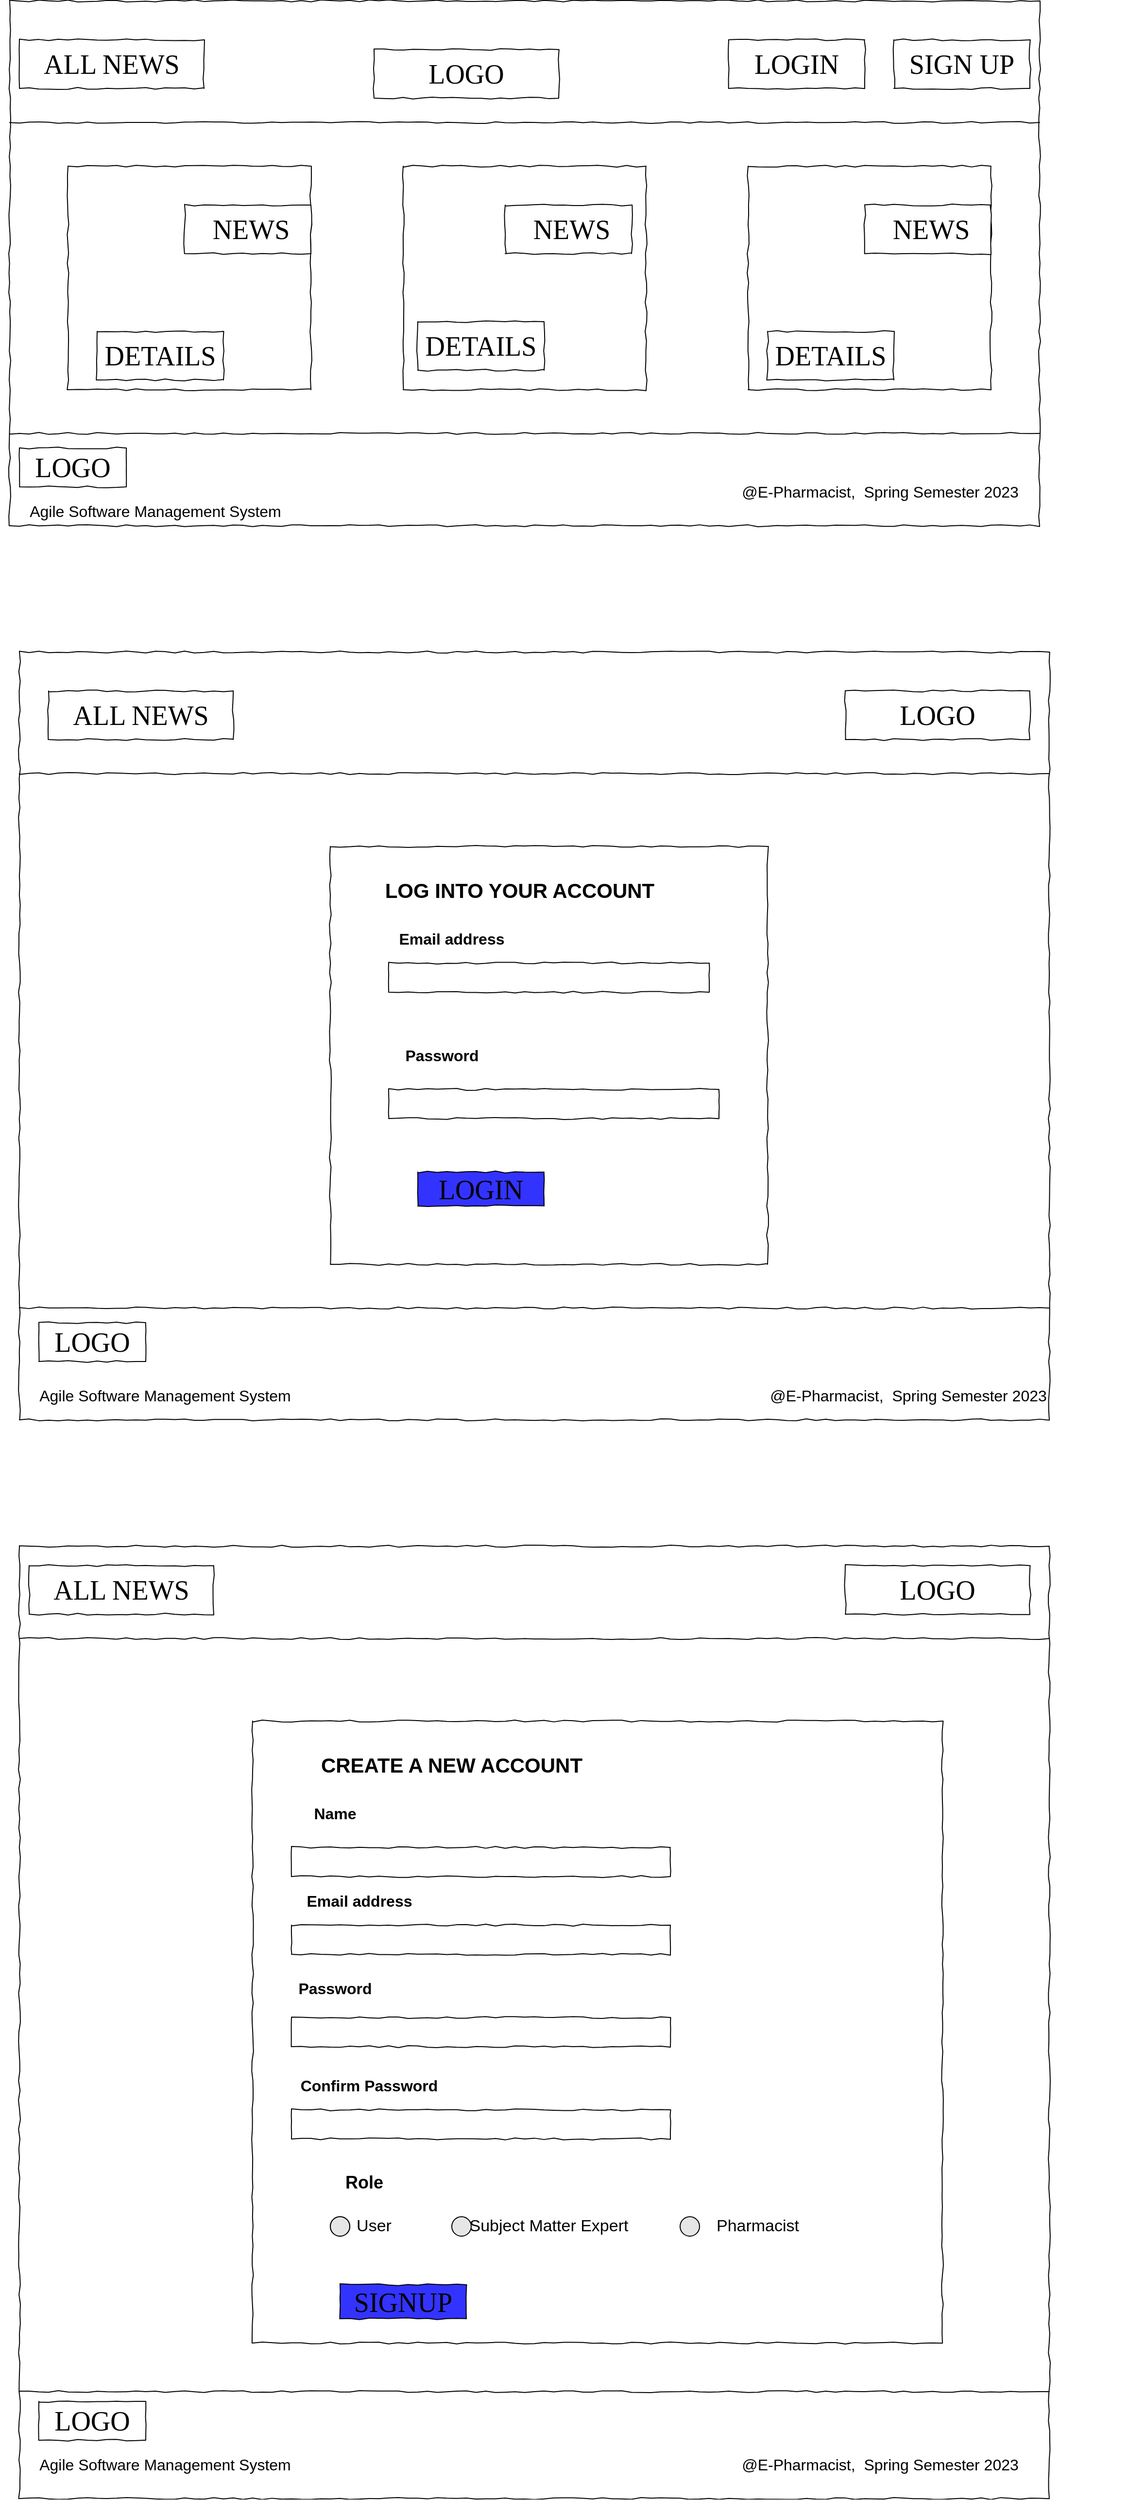 <mxfile version="21.0.6" type="gitlab">
  <diagram name="Page-1" id="03018318-947c-dd8e-b7a3-06fadd420f32">
    <mxGraphModel dx="1982" dy="1194" grid="1" gridSize="10" guides="1" tooltips="1" connect="1" arrows="1" fold="1" page="1" pageScale="1" pageWidth="1100" pageHeight="850" background="none" math="0" shadow="0">
      <root>
        <mxCell id="0" />
        <mxCell id="1" parent="0" />
        <mxCell id="677b7b8949515195-1" value="" style="whiteSpace=wrap;html=1;rounded=0;shadow=0;labelBackgroundColor=none;strokeColor=#000000;strokeWidth=1;fillColor=none;fontFamily=Verdana;fontSize=12;fontColor=#000000;align=center;comic=1;" parent="1" vertex="1">
          <mxGeometry x="80" y="20" width="1060" height="540" as="geometry" />
        </mxCell>
        <mxCell id="677b7b8949515195-2" value="ALL NEWS" style="whiteSpace=wrap;html=1;rounded=0;shadow=0;labelBackgroundColor=none;strokeWidth=1;fontFamily=Verdana;fontSize=28;align=center;comic=1;" parent="1" vertex="1">
          <mxGeometry x="90" y="60" width="190" height="50" as="geometry" />
        </mxCell>
        <mxCell id="677b7b8949515195-9" value="" style="line;strokeWidth=1;html=1;rounded=0;shadow=0;labelBackgroundColor=none;fillColor=none;fontFamily=Verdana;fontSize=14;fontColor=#000000;align=center;comic=1;" parent="1" vertex="1">
          <mxGeometry x="80" y="140" width="1060" height="10" as="geometry" />
        </mxCell>
        <mxCell id="KhCQIPUPEyG-kLh92zz_-6" value="LOGO" style="whiteSpace=wrap;html=1;rounded=0;shadow=0;labelBackgroundColor=none;strokeWidth=1;fontFamily=Verdana;fontSize=28;align=center;comic=1;" vertex="1" parent="1">
          <mxGeometry x="455" y="70" width="190" height="50" as="geometry" />
        </mxCell>
        <mxCell id="KhCQIPUPEyG-kLh92zz_-7" value="LOGIN" style="whiteSpace=wrap;html=1;rounded=0;shadow=0;labelBackgroundColor=none;strokeWidth=1;fontFamily=Verdana;fontSize=28;align=center;comic=1;" vertex="1" parent="1">
          <mxGeometry x="820" y="60" width="140" height="50" as="geometry" />
        </mxCell>
        <mxCell id="KhCQIPUPEyG-kLh92zz_-9" value="SIGN UP" style="whiteSpace=wrap;html=1;rounded=0;shadow=0;labelBackgroundColor=none;strokeWidth=1;fontFamily=Verdana;fontSize=28;align=center;comic=1;" vertex="1" parent="1">
          <mxGeometry x="990" y="60" width="140" height="50" as="geometry" />
        </mxCell>
        <mxCell id="KhCQIPUPEyG-kLh92zz_-10" value="" style="line;strokeWidth=1;html=1;rounded=0;shadow=0;labelBackgroundColor=none;fillColor=none;fontFamily=Verdana;fontSize=14;fontColor=#000000;align=center;comic=1;" vertex="1" parent="1">
          <mxGeometry x="80" y="460" width="1060" height="10" as="geometry" />
        </mxCell>
        <mxCell id="KhCQIPUPEyG-kLh92zz_-11" value="LOGO" style="whiteSpace=wrap;html=1;rounded=0;shadow=0;labelBackgroundColor=none;strokeWidth=1;fontFamily=Verdana;fontSize=28;align=center;comic=1;" vertex="1" parent="1">
          <mxGeometry x="90" y="480" width="110" height="40" as="geometry" />
        </mxCell>
        <mxCell id="KhCQIPUPEyG-kLh92zz_-12" value="" style="whiteSpace=wrap;html=1;rounded=0;shadow=0;labelBackgroundColor=none;strokeWidth=1;fontFamily=Verdana;fontSize=28;align=center;comic=1;fillColor=none;" vertex="1" parent="1">
          <mxGeometry x="140" y="190" width="250" height="230" as="geometry" />
        </mxCell>
        <mxCell id="KhCQIPUPEyG-kLh92zz_-13" value="" style="whiteSpace=wrap;html=1;rounded=0;shadow=0;labelBackgroundColor=none;strokeWidth=1;fontFamily=Verdana;fontSize=28;align=center;comic=1;fillColor=none;" vertex="1" parent="1">
          <mxGeometry x="485" y="190" width="250" height="230" as="geometry" />
        </mxCell>
        <mxCell id="KhCQIPUPEyG-kLh92zz_-14" value="" style="whiteSpace=wrap;html=1;rounded=0;shadow=0;labelBackgroundColor=none;strokeWidth=1;fontFamily=Verdana;fontSize=28;align=center;comic=1;fillColor=none;" vertex="1" parent="1">
          <mxGeometry x="840" y="190" width="250" height="230" as="geometry" />
        </mxCell>
        <mxCell id="KhCQIPUPEyG-kLh92zz_-17" value="&amp;nbsp;NEWS" style="whiteSpace=wrap;html=1;rounded=0;shadow=0;labelBackgroundColor=none;strokeWidth=1;fontFamily=Verdana;fontSize=28;align=center;comic=1;" vertex="1" parent="1">
          <mxGeometry x="260" y="230" width="130" height="50" as="geometry" />
        </mxCell>
        <mxCell id="KhCQIPUPEyG-kLh92zz_-18" value="DETAILS" style="whiteSpace=wrap;html=1;rounded=0;shadow=0;labelBackgroundColor=none;strokeWidth=1;fontFamily=Verdana;fontSize=28;align=center;comic=1;" vertex="1" parent="1">
          <mxGeometry x="170" y="360" width="130" height="50" as="geometry" />
        </mxCell>
        <mxCell id="KhCQIPUPEyG-kLh92zz_-19" value="DETAILS" style="whiteSpace=wrap;html=1;rounded=0;shadow=0;labelBackgroundColor=none;strokeWidth=1;fontFamily=Verdana;fontSize=28;align=center;comic=1;" vertex="1" parent="1">
          <mxGeometry x="860" y="360" width="130" height="50" as="geometry" />
        </mxCell>
        <mxCell id="KhCQIPUPEyG-kLh92zz_-20" value="DETAILS" style="whiteSpace=wrap;html=1;rounded=0;shadow=0;labelBackgroundColor=none;strokeWidth=1;fontFamily=Verdana;fontSize=28;align=center;comic=1;" vertex="1" parent="1">
          <mxGeometry x="500" y="350" width="130" height="50" as="geometry" />
        </mxCell>
        <mxCell id="KhCQIPUPEyG-kLh92zz_-21" value="&amp;nbsp;NEWS" style="whiteSpace=wrap;html=1;rounded=0;shadow=0;labelBackgroundColor=none;strokeWidth=1;fontFamily=Verdana;fontSize=28;align=center;comic=1;" vertex="1" parent="1">
          <mxGeometry x="960" y="230" width="130" height="50" as="geometry" />
        </mxCell>
        <mxCell id="KhCQIPUPEyG-kLh92zz_-22" value="&amp;nbsp;NEWS" style="whiteSpace=wrap;html=1;rounded=0;shadow=0;labelBackgroundColor=none;strokeWidth=1;fontFamily=Verdana;fontSize=28;align=center;comic=1;" vertex="1" parent="1">
          <mxGeometry x="590" y="230" width="130" height="50" as="geometry" />
        </mxCell>
        <mxCell id="KhCQIPUPEyG-kLh92zz_-23" style="edgeStyle=none;curved=1;rounded=0;orthogonalLoop=1;jettySize=auto;html=1;exitX=0.5;exitY=1;exitDx=0;exitDy=0;fontSize=12;startSize=8;endSize=8;" edge="1" parent="1" source="KhCQIPUPEyG-kLh92zz_-22" target="KhCQIPUPEyG-kLh92zz_-22">
          <mxGeometry relative="1" as="geometry" />
        </mxCell>
        <mxCell id="KhCQIPUPEyG-kLh92zz_-24" value="Agile Software Management System" style="text;html=1;strokeColor=none;fillColor=none;align=center;verticalAlign=middle;whiteSpace=wrap;rounded=0;fontSize=16;" vertex="1" parent="1">
          <mxGeometry x="70" y="530" width="320" height="30" as="geometry" />
        </mxCell>
        <mxCell id="KhCQIPUPEyG-kLh92zz_-25" value="@E-Pharmacist,&amp;nbsp; Spring Semester 2023" style="text;html=1;strokeColor=none;fillColor=none;align=center;verticalAlign=middle;whiteSpace=wrap;rounded=0;fontSize=16;" vertex="1" parent="1">
          <mxGeometry x="751" y="510" width="450" height="30" as="geometry" />
        </mxCell>
        <mxCell id="KhCQIPUPEyG-kLh92zz_-26" value="" style="whiteSpace=wrap;html=1;rounded=0;shadow=0;labelBackgroundColor=none;strokeColor=#000000;strokeWidth=1;fillColor=none;fontFamily=Verdana;fontSize=12;fontColor=#000000;align=center;comic=1;" vertex="1" parent="1">
          <mxGeometry x="90" y="690" width="1060" height="790" as="geometry" />
        </mxCell>
        <mxCell id="KhCQIPUPEyG-kLh92zz_-27" value="" style="line;strokeWidth=1;html=1;rounded=0;shadow=0;labelBackgroundColor=none;fillColor=none;fontFamily=Verdana;fontSize=14;fontColor=#000000;align=center;comic=1;" vertex="1" parent="1">
          <mxGeometry x="90" y="810" width="1060" height="10" as="geometry" />
        </mxCell>
        <mxCell id="KhCQIPUPEyG-kLh92zz_-28" value="ALL NEWS" style="whiteSpace=wrap;html=1;rounded=0;shadow=0;labelBackgroundColor=none;strokeWidth=1;fontFamily=Verdana;fontSize=28;align=center;comic=1;" vertex="1" parent="1">
          <mxGeometry x="120" y="730" width="190" height="50" as="geometry" />
        </mxCell>
        <mxCell id="KhCQIPUPEyG-kLh92zz_-29" value="LOGO" style="whiteSpace=wrap;html=1;rounded=0;shadow=0;labelBackgroundColor=none;strokeWidth=1;fontFamily=Verdana;fontSize=28;align=center;comic=1;" vertex="1" parent="1">
          <mxGeometry x="940" y="730" width="190" height="50" as="geometry" />
        </mxCell>
        <mxCell id="KhCQIPUPEyG-kLh92zz_-30" value="" style="whiteSpace=wrap;html=1;rounded=0;shadow=0;labelBackgroundColor=none;strokeWidth=1;fontFamily=Verdana;fontSize=28;align=center;comic=1;fillColor=none;" vertex="1" parent="1">
          <mxGeometry x="410" y="890" width="450" height="430" as="geometry" />
        </mxCell>
        <mxCell id="KhCQIPUPEyG-kLh92zz_-31" value="LOGO" style="whiteSpace=wrap;html=1;rounded=0;shadow=0;labelBackgroundColor=none;strokeWidth=1;fontFamily=Verdana;fontSize=28;align=center;comic=1;" vertex="1" parent="1">
          <mxGeometry x="110" y="1380" width="110" height="40" as="geometry" />
        </mxCell>
        <mxCell id="KhCQIPUPEyG-kLh92zz_-32" value="" style="line;strokeWidth=1;html=1;rounded=0;shadow=0;labelBackgroundColor=none;fillColor=none;fontFamily=Verdana;fontSize=14;fontColor=#000000;align=center;comic=1;" vertex="1" parent="1">
          <mxGeometry x="90" y="1360" width="1060" height="10" as="geometry" />
        </mxCell>
        <mxCell id="KhCQIPUPEyG-kLh92zz_-33" value="Agile Software Management System" style="text;html=1;strokeColor=none;fillColor=none;align=center;verticalAlign=middle;whiteSpace=wrap;rounded=0;fontSize=16;" vertex="1" parent="1">
          <mxGeometry x="80" y="1440" width="320" height="30" as="geometry" />
        </mxCell>
        <mxCell id="KhCQIPUPEyG-kLh92zz_-34" value="@E-Pharmacist,&amp;nbsp; Spring Semester 2023" style="text;html=1;strokeColor=none;fillColor=none;align=center;verticalAlign=middle;whiteSpace=wrap;rounded=0;fontSize=16;" vertex="1" parent="1">
          <mxGeometry x="780" y="1440" width="450" height="30" as="geometry" />
        </mxCell>
        <mxCell id="KhCQIPUPEyG-kLh92zz_-35" value="&lt;font style=&quot;font-size: 21px;&quot;&gt;&lt;b&gt;CREATE A NEW ACCOUNT&lt;/b&gt;&lt;/font&gt;" style="text;html=1;strokeColor=none;fillColor=none;align=center;verticalAlign=middle;whiteSpace=wrap;rounded=0;fontSize=16;" vertex="1" parent="1">
          <mxGeometry x="365" y="1820" width="340" height="30" as="geometry" />
        </mxCell>
        <mxCell id="KhCQIPUPEyG-kLh92zz_-36" value="&lt;font style=&quot;font-size: 21px;&quot;&gt;&lt;b&gt;LOG INTO YOUR ACCOUNT&lt;/b&gt;&lt;/font&gt;" style="text;html=1;strokeColor=none;fillColor=none;align=center;verticalAlign=middle;whiteSpace=wrap;rounded=0;fontSize=16;" vertex="1" parent="1">
          <mxGeometry x="400" y="920" width="410" height="30" as="geometry" />
        </mxCell>
        <mxCell id="KhCQIPUPEyG-kLh92zz_-37" value="" style="whiteSpace=wrap;html=1;rounded=0;shadow=0;labelBackgroundColor=none;strokeWidth=1;fontFamily=Verdana;fontSize=28;align=center;comic=1;" vertex="1" parent="1">
          <mxGeometry x="470" y="1010" width="330" height="30" as="geometry" />
        </mxCell>
        <mxCell id="KhCQIPUPEyG-kLh92zz_-38" value="" style="whiteSpace=wrap;html=1;rounded=0;shadow=0;labelBackgroundColor=none;strokeWidth=1;fontFamily=Verdana;fontSize=28;align=center;comic=1;" vertex="1" parent="1">
          <mxGeometry x="470" y="1140" width="340" height="30" as="geometry" />
        </mxCell>
        <mxCell id="KhCQIPUPEyG-kLh92zz_-39" value="&lt;b&gt;Email address&lt;/b&gt;" style="text;html=1;strokeColor=none;fillColor=none;align=center;verticalAlign=middle;whiteSpace=wrap;rounded=0;fontSize=16;" vertex="1" parent="1">
          <mxGeometry x="430" y="970" width="210" height="30" as="geometry" />
        </mxCell>
        <mxCell id="KhCQIPUPEyG-kLh92zz_-41" value="&lt;b&gt;Password&lt;/b&gt;" style="text;html=1;strokeColor=none;fillColor=none;align=center;verticalAlign=middle;whiteSpace=wrap;rounded=0;fontSize=16;" vertex="1" parent="1">
          <mxGeometry x="450" y="1090" width="150" height="30" as="geometry" />
        </mxCell>
        <mxCell id="KhCQIPUPEyG-kLh92zz_-42" value="LOGIN" style="whiteSpace=wrap;html=1;rounded=0;shadow=0;labelBackgroundColor=none;strokeWidth=1;fontFamily=Verdana;fontSize=28;align=center;comic=1;fillColor=#3333FF;" vertex="1" parent="1">
          <mxGeometry x="500" y="1225" width="130" height="35" as="geometry" />
        </mxCell>
        <mxCell id="KhCQIPUPEyG-kLh92zz_-43" value="" style="whiteSpace=wrap;html=1;rounded=0;shadow=0;labelBackgroundColor=none;strokeColor=#000000;strokeWidth=1;fillColor=none;fontFamily=Verdana;fontSize=12;fontColor=#000000;align=center;comic=1;" vertex="1" parent="1">
          <mxGeometry x="90" y="1610" width="1060" height="980" as="geometry" />
        </mxCell>
        <mxCell id="KhCQIPUPEyG-kLh92zz_-44" value="" style="line;strokeWidth=1;html=1;rounded=0;shadow=0;labelBackgroundColor=none;fillColor=none;fontFamily=Verdana;fontSize=14;fontColor=#000000;align=center;comic=1;" vertex="1" parent="1">
          <mxGeometry x="90" y="2390" width="1060" height="180" as="geometry" />
        </mxCell>
        <mxCell id="KhCQIPUPEyG-kLh92zz_-45" value="" style="line;strokeWidth=1;html=1;rounded=0;shadow=0;labelBackgroundColor=none;fillColor=none;fontFamily=Verdana;fontSize=14;fontColor=#000000;align=center;comic=1;" vertex="1" parent="1">
          <mxGeometry x="90" y="1700" width="1060" height="10" as="geometry" />
        </mxCell>
        <mxCell id="KhCQIPUPEyG-kLh92zz_-46" value="LOGO" style="whiteSpace=wrap;html=1;rounded=0;shadow=0;labelBackgroundColor=none;strokeWidth=1;fontFamily=Verdana;fontSize=28;align=center;comic=1;" vertex="1" parent="1">
          <mxGeometry x="940" y="1630" width="190" height="50" as="geometry" />
        </mxCell>
        <mxCell id="KhCQIPUPEyG-kLh92zz_-47" value="ALL NEWS" style="whiteSpace=wrap;html=1;rounded=0;shadow=0;labelBackgroundColor=none;strokeWidth=1;fontFamily=Verdana;fontSize=28;align=center;comic=1;" vertex="1" parent="1">
          <mxGeometry x="100" y="1630" width="190" height="50" as="geometry" />
        </mxCell>
        <mxCell id="KhCQIPUPEyG-kLh92zz_-48" value="" style="whiteSpace=wrap;html=1;rounded=0;shadow=0;labelBackgroundColor=none;strokeWidth=1;fontFamily=Verdana;fontSize=28;align=center;comic=1;fillColor=none;" vertex="1" parent="1">
          <mxGeometry x="330" y="1790" width="710" height="640" as="geometry" />
        </mxCell>
        <mxCell id="KhCQIPUPEyG-kLh92zz_-49" value="" style="whiteSpace=wrap;html=1;rounded=0;shadow=0;labelBackgroundColor=none;strokeWidth=1;fontFamily=Verdana;fontSize=28;align=center;comic=1;" vertex="1" parent="1">
          <mxGeometry x="370" y="1920" width="390" height="30" as="geometry" />
        </mxCell>
        <mxCell id="KhCQIPUPEyG-kLh92zz_-50" value="" style="whiteSpace=wrap;html=1;rounded=0;shadow=0;labelBackgroundColor=none;strokeWidth=1;fontFamily=Verdana;fontSize=28;align=center;comic=1;" vertex="1" parent="1">
          <mxGeometry x="370" y="2190" width="390" height="30" as="geometry" />
        </mxCell>
        <mxCell id="KhCQIPUPEyG-kLh92zz_-51" value="" style="whiteSpace=wrap;html=1;rounded=0;shadow=0;labelBackgroundColor=none;strokeWidth=1;fontFamily=Verdana;fontSize=28;align=center;comic=1;" vertex="1" parent="1">
          <mxGeometry x="370" y="2095" width="390" height="30" as="geometry" />
        </mxCell>
        <mxCell id="KhCQIPUPEyG-kLh92zz_-52" value="" style="whiteSpace=wrap;html=1;rounded=0;shadow=0;labelBackgroundColor=none;strokeWidth=1;fontFamily=Verdana;fontSize=28;align=center;comic=1;" vertex="1" parent="1">
          <mxGeometry x="370" y="2000" width="390" height="30" as="geometry" />
        </mxCell>
        <mxCell id="KhCQIPUPEyG-kLh92zz_-53" value="" style="ellipse;whiteSpace=wrap;html=1;aspect=fixed;fontSize=16;fillColor=#E6E6E6;" vertex="1" parent="1">
          <mxGeometry x="410" y="2300" width="20" height="20" as="geometry" />
        </mxCell>
        <mxCell id="KhCQIPUPEyG-kLh92zz_-55" value="" style="ellipse;whiteSpace=wrap;html=1;aspect=fixed;fontSize=16;fillColor=#E6E6E6;" vertex="1" parent="1">
          <mxGeometry x="410" y="2300" width="20" height="20" as="geometry" />
        </mxCell>
        <mxCell id="KhCQIPUPEyG-kLh92zz_-56" value="" style="ellipse;whiteSpace=wrap;html=1;aspect=fixed;fontSize=16;fillColor=#E6E6E6;" vertex="1" parent="1">
          <mxGeometry x="535" y="2300" width="20" height="20" as="geometry" />
        </mxCell>
        <mxCell id="KhCQIPUPEyG-kLh92zz_-57" value="" style="ellipse;whiteSpace=wrap;html=1;aspect=fixed;fontSize=16;fillColor=#E6E6E6;" vertex="1" parent="1">
          <mxGeometry x="770" y="2300" width="20" height="20" as="geometry" />
        </mxCell>
        <mxCell id="KhCQIPUPEyG-kLh92zz_-59" value="SIGNUP" style="whiteSpace=wrap;html=1;rounded=0;shadow=0;labelBackgroundColor=none;strokeWidth=1;fontFamily=Verdana;fontSize=28;align=center;comic=1;fillColor=#3333FF;" vertex="1" parent="1">
          <mxGeometry x="420" y="2370" width="130" height="35" as="geometry" />
        </mxCell>
        <mxCell id="KhCQIPUPEyG-kLh92zz_-60" value="&lt;b&gt;Name&lt;/b&gt;" style="text;html=1;strokeColor=none;fillColor=none;align=center;verticalAlign=middle;whiteSpace=wrap;rounded=0;fontSize=16;" vertex="1" parent="1">
          <mxGeometry x="360" y="1870" width="110" height="30" as="geometry" />
        </mxCell>
        <mxCell id="KhCQIPUPEyG-kLh92zz_-61" value="&lt;b&gt;Email address&lt;/b&gt;" style="text;html=1;strokeColor=none;fillColor=none;align=center;verticalAlign=middle;whiteSpace=wrap;rounded=0;fontSize=16;" vertex="1" parent="1">
          <mxGeometry x="340" y="1960" width="200" height="30" as="geometry" />
        </mxCell>
        <mxCell id="KhCQIPUPEyG-kLh92zz_-62" value="&lt;b&gt;Confirm Password&lt;/b&gt;" style="text;html=1;strokeColor=none;fillColor=none;align=center;verticalAlign=middle;whiteSpace=wrap;rounded=0;fontSize=16;" vertex="1" parent="1">
          <mxGeometry x="370" y="2150" width="160" height="30" as="geometry" />
        </mxCell>
        <mxCell id="KhCQIPUPEyG-kLh92zz_-63" value="&lt;b&gt;&lt;font style=&quot;font-size: 18px;&quot;&gt;Role&lt;/font&gt;&lt;/b&gt;" style="text;html=1;strokeColor=none;fillColor=none;align=center;verticalAlign=middle;whiteSpace=wrap;rounded=0;fontSize=16;" vertex="1" parent="1">
          <mxGeometry x="390" y="2250" width="110" height="30" as="geometry" />
        </mxCell>
        <mxCell id="KhCQIPUPEyG-kLh92zz_-66" value="&lt;b&gt;Password&lt;/b&gt;" style="text;html=1;strokeColor=none;fillColor=none;align=center;verticalAlign=middle;whiteSpace=wrap;rounded=0;fontSize=16;" vertex="1" parent="1">
          <mxGeometry x="360" y="2050" width="110" height="30" as="geometry" />
        </mxCell>
        <mxCell id="KhCQIPUPEyG-kLh92zz_-67" value="&lt;font style=&quot;font-size: 17px;&quot;&gt;User&lt;/font&gt;" style="text;html=1;strokeColor=none;fillColor=none;align=center;verticalAlign=middle;whiteSpace=wrap;rounded=0;fontSize=16;" vertex="1" parent="1">
          <mxGeometry x="400" y="2295" width="110" height="30" as="geometry" />
        </mxCell>
        <mxCell id="KhCQIPUPEyG-kLh92zz_-68" value="&lt;font style=&quot;font-size: 17px;&quot;&gt;Subject Matter Expert&lt;/font&gt;" style="text;html=1;strokeColor=none;fillColor=none;align=center;verticalAlign=middle;whiteSpace=wrap;rounded=0;fontSize=16;" vertex="1" parent="1">
          <mxGeometry x="535" y="2295" width="200" height="30" as="geometry" />
        </mxCell>
        <mxCell id="KhCQIPUPEyG-kLh92zz_-69" value="&lt;font style=&quot;font-size: 17px;&quot;&gt;Pharmacist&lt;/font&gt;" style="text;html=1;strokeColor=none;fillColor=none;align=center;verticalAlign=middle;whiteSpace=wrap;rounded=0;fontSize=16;" vertex="1" parent="1">
          <mxGeometry x="790" y="2295" width="120" height="30" as="geometry" />
        </mxCell>
        <mxCell id="KhCQIPUPEyG-kLh92zz_-71" value="LOGO" style="whiteSpace=wrap;html=1;rounded=0;shadow=0;labelBackgroundColor=none;strokeWidth=1;fontFamily=Verdana;fontSize=28;align=center;comic=1;" vertex="1" parent="1">
          <mxGeometry x="110" y="2490" width="110" height="40" as="geometry" />
        </mxCell>
        <mxCell id="KhCQIPUPEyG-kLh92zz_-72" value="Agile Software Management System" style="text;html=1;strokeColor=none;fillColor=none;align=center;verticalAlign=middle;whiteSpace=wrap;rounded=0;fontSize=16;" vertex="1" parent="1">
          <mxGeometry x="80" y="2540" width="320" height="30" as="geometry" />
        </mxCell>
        <mxCell id="KhCQIPUPEyG-kLh92zz_-73" value="@E-Pharmacist,&amp;nbsp; Spring Semester 2023" style="text;html=1;strokeColor=none;fillColor=none;align=center;verticalAlign=middle;whiteSpace=wrap;rounded=0;fontSize=16;" vertex="1" parent="1">
          <mxGeometry x="751" y="2540" width="450" height="30" as="geometry" />
        </mxCell>
      </root>
    </mxGraphModel>
  </diagram>
</mxfile>
